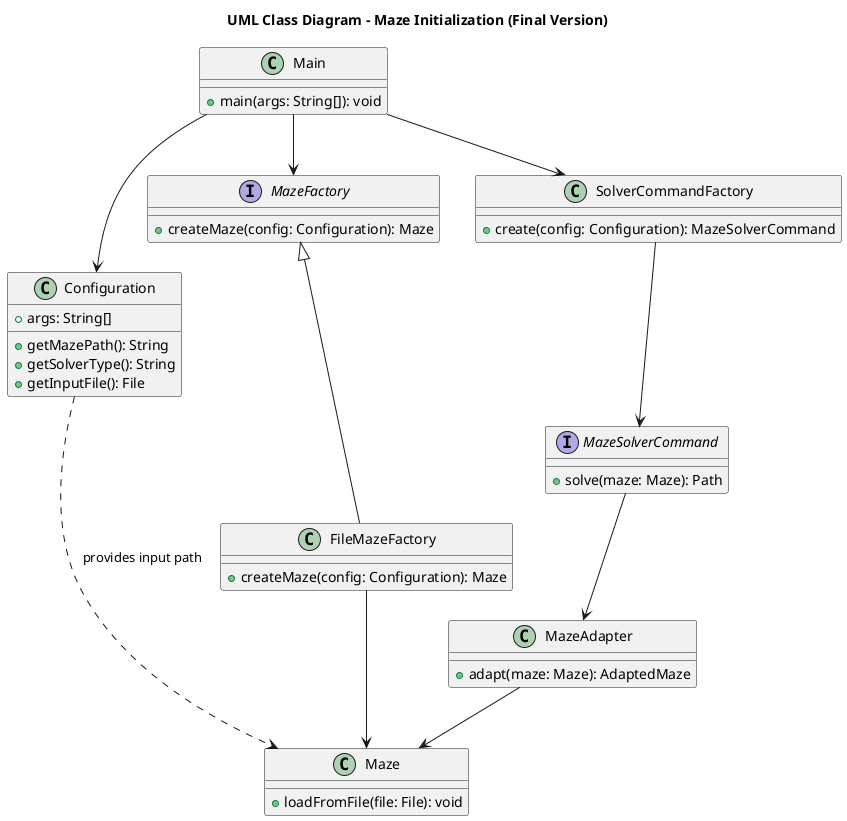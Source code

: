 @startuml
title UML Class Diagram - Maze Initialization (Final Version)

class Main {
    +main(args: String[]): void
}

class Configuration {
    +args: String[]
    +getMazePath(): String
    +getSolverType(): String
    +getInputFile(): File
}

interface MazeFactory {
    +createMaze(config: Configuration): Maze
}

class FileMazeFactory {
    +createMaze(config: Configuration): Maze
}

class Maze {
    +loadFromFile(file: File): void
}

class SolverCommandFactory {
    +create(config: Configuration): MazeSolverCommand
}

interface MazeSolverCommand {
    +solve(maze: Maze): Path
}

class MazeAdapter {
    +adapt(maze: Maze): AdaptedMaze
}

Main --> Configuration
Main --> MazeFactory
Main --> SolverCommandFactory
MazeFactory <|-- FileMazeFactory
FileMazeFactory --> Maze
SolverCommandFactory --> MazeSolverCommand
MazeSolverCommand --> MazeAdapter
MazeAdapter --> Maze
Configuration ..> Maze : provides input path

@enduml